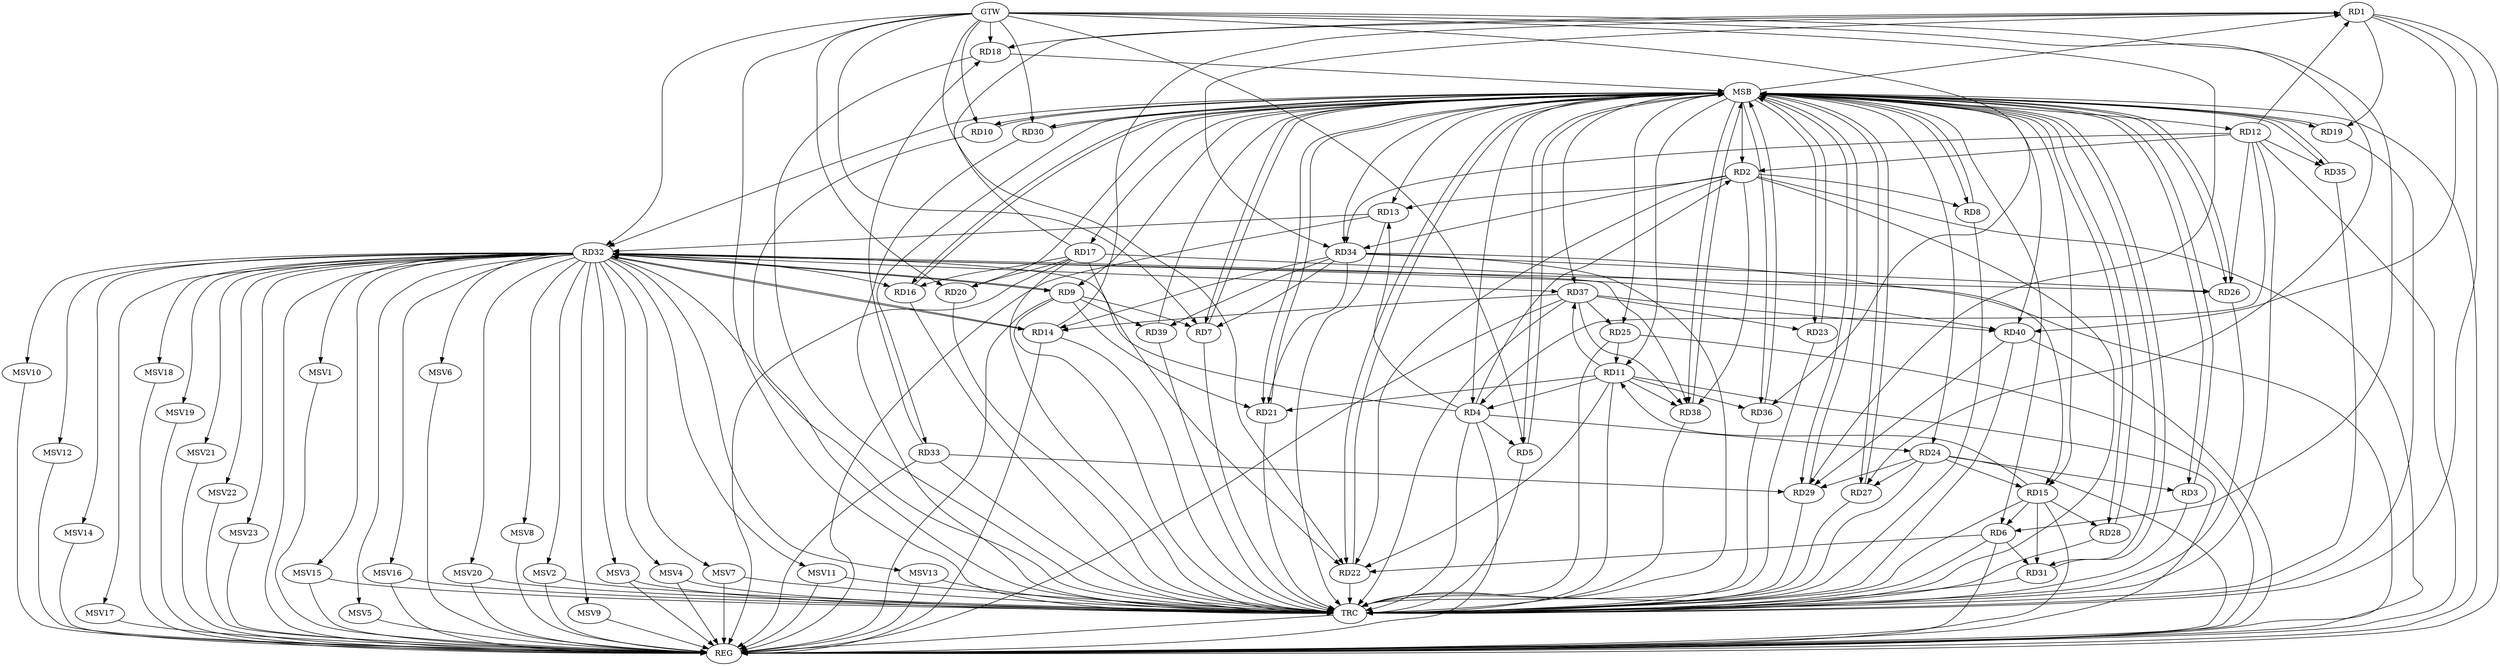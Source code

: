 strict digraph G {
  RD1 [ label="RD1" ];
  RD2 [ label="RD2" ];
  RD3 [ label="RD3" ];
  RD4 [ label="RD4" ];
  RD5 [ label="RD5" ];
  RD6 [ label="RD6" ];
  RD7 [ label="RD7" ];
  RD8 [ label="RD8" ];
  RD9 [ label="RD9" ];
  RD10 [ label="RD10" ];
  RD11 [ label="RD11" ];
  RD12 [ label="RD12" ];
  RD13 [ label="RD13" ];
  RD14 [ label="RD14" ];
  RD15 [ label="RD15" ];
  RD16 [ label="RD16" ];
  RD17 [ label="RD17" ];
  RD18 [ label="RD18" ];
  RD19 [ label="RD19" ];
  RD20 [ label="RD20" ];
  RD21 [ label="RD21" ];
  RD22 [ label="RD22" ];
  RD23 [ label="RD23" ];
  RD24 [ label="RD24" ];
  RD25 [ label="RD25" ];
  RD26 [ label="RD26" ];
  RD27 [ label="RD27" ];
  RD28 [ label="RD28" ];
  RD29 [ label="RD29" ];
  RD30 [ label="RD30" ];
  RD31 [ label="RD31" ];
  RD32 [ label="RD32" ];
  RD33 [ label="RD33" ];
  RD34 [ label="RD34" ];
  RD35 [ label="RD35" ];
  RD36 [ label="RD36" ];
  RD37 [ label="RD37" ];
  RD38 [ label="RD38" ];
  RD39 [ label="RD39" ];
  RD40 [ label="RD40" ];
  GTW [ label="GTW" ];
  REG [ label="REG" ];
  MSB [ label="MSB" ];
  TRC [ label="TRC" ];
  MSV1 [ label="MSV1" ];
  MSV2 [ label="MSV2" ];
  MSV3 [ label="MSV3" ];
  MSV4 [ label="MSV4" ];
  MSV5 [ label="MSV5" ];
  MSV6 [ label="MSV6" ];
  MSV7 [ label="MSV7" ];
  MSV8 [ label="MSV8" ];
  MSV9 [ label="MSV9" ];
  MSV10 [ label="MSV10" ];
  MSV11 [ label="MSV11" ];
  MSV12 [ label="MSV12" ];
  MSV13 [ label="MSV13" ];
  MSV14 [ label="MSV14" ];
  MSV15 [ label="MSV15" ];
  MSV16 [ label="MSV16" ];
  MSV17 [ label="MSV17" ];
  MSV18 [ label="MSV18" ];
  MSV19 [ label="MSV19" ];
  MSV20 [ label="MSV20" ];
  MSV21 [ label="MSV21" ];
  MSV22 [ label="MSV22" ];
  MSV23 [ label="MSV23" ];
  RD12 -> RD1;
  RD14 -> RD1;
  RD17 -> RD1;
  RD1 -> RD18;
  RD1 -> RD19;
  RD1 -> RD34;
  RD1 -> RD40;
  RD4 -> RD2;
  RD2 -> RD8;
  RD12 -> RD2;
  RD2 -> RD13;
  RD2 -> RD22;
  RD2 -> RD34;
  RD2 -> RD38;
  RD24 -> RD3;
  RD4 -> RD5;
  RD11 -> RD4;
  RD12 -> RD4;
  RD4 -> RD13;
  RD4 -> RD24;
  RD4 -> RD32;
  RD15 -> RD6;
  RD6 -> RD22;
  RD6 -> RD31;
  RD9 -> RD7;
  RD34 -> RD7;
  RD9 -> RD21;
  RD9 -> RD32;
  RD32 -> RD9;
  RD9 -> RD39;
  RD15 -> RD11;
  RD11 -> RD21;
  RD11 -> RD22;
  RD25 -> RD11;
  RD11 -> RD36;
  RD11 -> RD37;
  RD11 -> RD38;
  RD12 -> RD26;
  RD12 -> RD34;
  RD12 -> RD35;
  RD13 -> RD32;
  RD14 -> RD32;
  RD32 -> RD14;
  RD34 -> RD14;
  RD37 -> RD14;
  RD17 -> RD15;
  RD24 -> RD15;
  RD15 -> RD28;
  RD15 -> RD31;
  RD17 -> RD16;
  RD32 -> RD16;
  RD17 -> RD20;
  RD17 -> RD22;
  RD33 -> RD18;
  RD34 -> RD21;
  RD37 -> RD23;
  RD24 -> RD27;
  RD24 -> RD29;
  RD37 -> RD25;
  RD32 -> RD26;
  RD34 -> RD26;
  RD33 -> RD29;
  RD40 -> RD29;
  RD32 -> RD37;
  RD32 -> RD38;
  RD32 -> RD40;
  RD34 -> RD39;
  RD37 -> RD38;
  RD37 -> RD40;
  GTW -> RD20;
  GTW -> RD36;
  GTW -> RD7;
  GTW -> RD22;
  GTW -> RD27;
  GTW -> RD30;
  GTW -> RD32;
  GTW -> RD6;
  GTW -> RD29;
  GTW -> RD18;
  GTW -> RD5;
  GTW -> RD10;
  RD1 -> REG;
  RD2 -> REG;
  RD4 -> REG;
  RD6 -> REG;
  RD9 -> REG;
  RD11 -> REG;
  RD12 -> REG;
  RD13 -> REG;
  RD14 -> REG;
  RD15 -> REG;
  RD17 -> REG;
  RD24 -> REG;
  RD25 -> REG;
  RD32 -> REG;
  RD33 -> REG;
  RD34 -> REG;
  RD37 -> REG;
  RD40 -> REG;
  RD3 -> MSB;
  MSB -> RD29;
  MSB -> RD30;
  MSB -> RD31;
  MSB -> RD40;
  MSB -> REG;
  RD5 -> MSB;
  MSB -> RD9;
  MSB -> RD27;
  RD7 -> MSB;
  RD8 -> MSB;
  RD10 -> MSB;
  MSB -> RD1;
  MSB -> RD3;
  MSB -> RD4;
  MSB -> RD11;
  MSB -> RD24;
  MSB -> RD28;
  MSB -> RD37;
  RD16 -> MSB;
  MSB -> RD2;
  MSB -> RD10;
  MSB -> RD38;
  RD18 -> MSB;
  MSB -> RD15;
  MSB -> RD17;
  MSB -> RD21;
  RD19 -> MSB;
  RD20 -> MSB;
  MSB -> RD6;
  RD21 -> MSB;
  MSB -> RD25;
  MSB -> RD32;
  RD22 -> MSB;
  MSB -> RD8;
  MSB -> RD13;
  RD23 -> MSB;
  MSB -> RD7;
  MSB -> RD19;
  MSB -> RD33;
  RD26 -> MSB;
  MSB -> RD34;
  RD27 -> MSB;
  RD28 -> MSB;
  MSB -> RD23;
  RD29 -> MSB;
  RD30 -> MSB;
  MSB -> RD12;
  MSB -> RD36;
  RD31 -> MSB;
  MSB -> RD16;
  RD35 -> MSB;
  MSB -> RD22;
  MSB -> RD26;
  RD36 -> MSB;
  MSB -> RD5;
  MSB -> RD35;
  RD38 -> MSB;
  RD39 -> MSB;
  RD1 -> TRC;
  RD2 -> TRC;
  RD3 -> TRC;
  RD4 -> TRC;
  RD5 -> TRC;
  RD6 -> TRC;
  RD7 -> TRC;
  RD8 -> TRC;
  RD9 -> TRC;
  RD10 -> TRC;
  RD11 -> TRC;
  RD12 -> TRC;
  RD13 -> TRC;
  RD14 -> TRC;
  RD15 -> TRC;
  RD16 -> TRC;
  RD17 -> TRC;
  RD18 -> TRC;
  RD19 -> TRC;
  RD20 -> TRC;
  RD21 -> TRC;
  RD22 -> TRC;
  RD23 -> TRC;
  RD24 -> TRC;
  RD25 -> TRC;
  RD26 -> TRC;
  RD27 -> TRC;
  RD28 -> TRC;
  RD29 -> TRC;
  RD30 -> TRC;
  RD31 -> TRC;
  RD32 -> TRC;
  RD33 -> TRC;
  RD34 -> TRC;
  RD35 -> TRC;
  RD36 -> TRC;
  RD37 -> TRC;
  RD38 -> TRC;
  RD39 -> TRC;
  RD40 -> TRC;
  GTW -> TRC;
  TRC -> REG;
  RD32 -> MSV1;
  RD32 -> MSV2;
  RD32 -> MSV3;
  RD32 -> MSV4;
  RD32 -> MSV5;
  RD32 -> MSV6;
  MSV1 -> REG;
  MSV2 -> REG;
  MSV2 -> TRC;
  MSV3 -> REG;
  MSV3 -> TRC;
  MSV4 -> REG;
  MSV4 -> TRC;
  MSV5 -> REG;
  MSV6 -> REG;
  RD32 -> MSV7;
  RD32 -> MSV8;
  MSV7 -> REG;
  MSV7 -> TRC;
  MSV8 -> REG;
  RD32 -> MSV9;
  RD32 -> MSV10;
  RD32 -> MSV11;
  MSV9 -> REG;
  MSV10 -> REG;
  MSV11 -> REG;
  MSV11 -> TRC;
  RD32 -> MSV12;
  RD32 -> MSV13;
  MSV12 -> REG;
  MSV13 -> REG;
  MSV13 -> TRC;
  RD32 -> MSV14;
  RD32 -> MSV15;
  MSV14 -> REG;
  MSV15 -> REG;
  MSV15 -> TRC;
  RD32 -> MSV16;
  RD32 -> MSV17;
  RD32 -> MSV18;
  RD32 -> MSV19;
  MSV16 -> REG;
  MSV16 -> TRC;
  MSV17 -> REG;
  MSV18 -> REG;
  MSV19 -> REG;
  RD32 -> MSV20;
  RD32 -> MSV21;
  MSV20 -> REG;
  MSV20 -> TRC;
  MSV21 -> REG;
  RD32 -> MSV22;
  RD32 -> MSV23;
  MSV22 -> REG;
  MSV23 -> REG;
}
